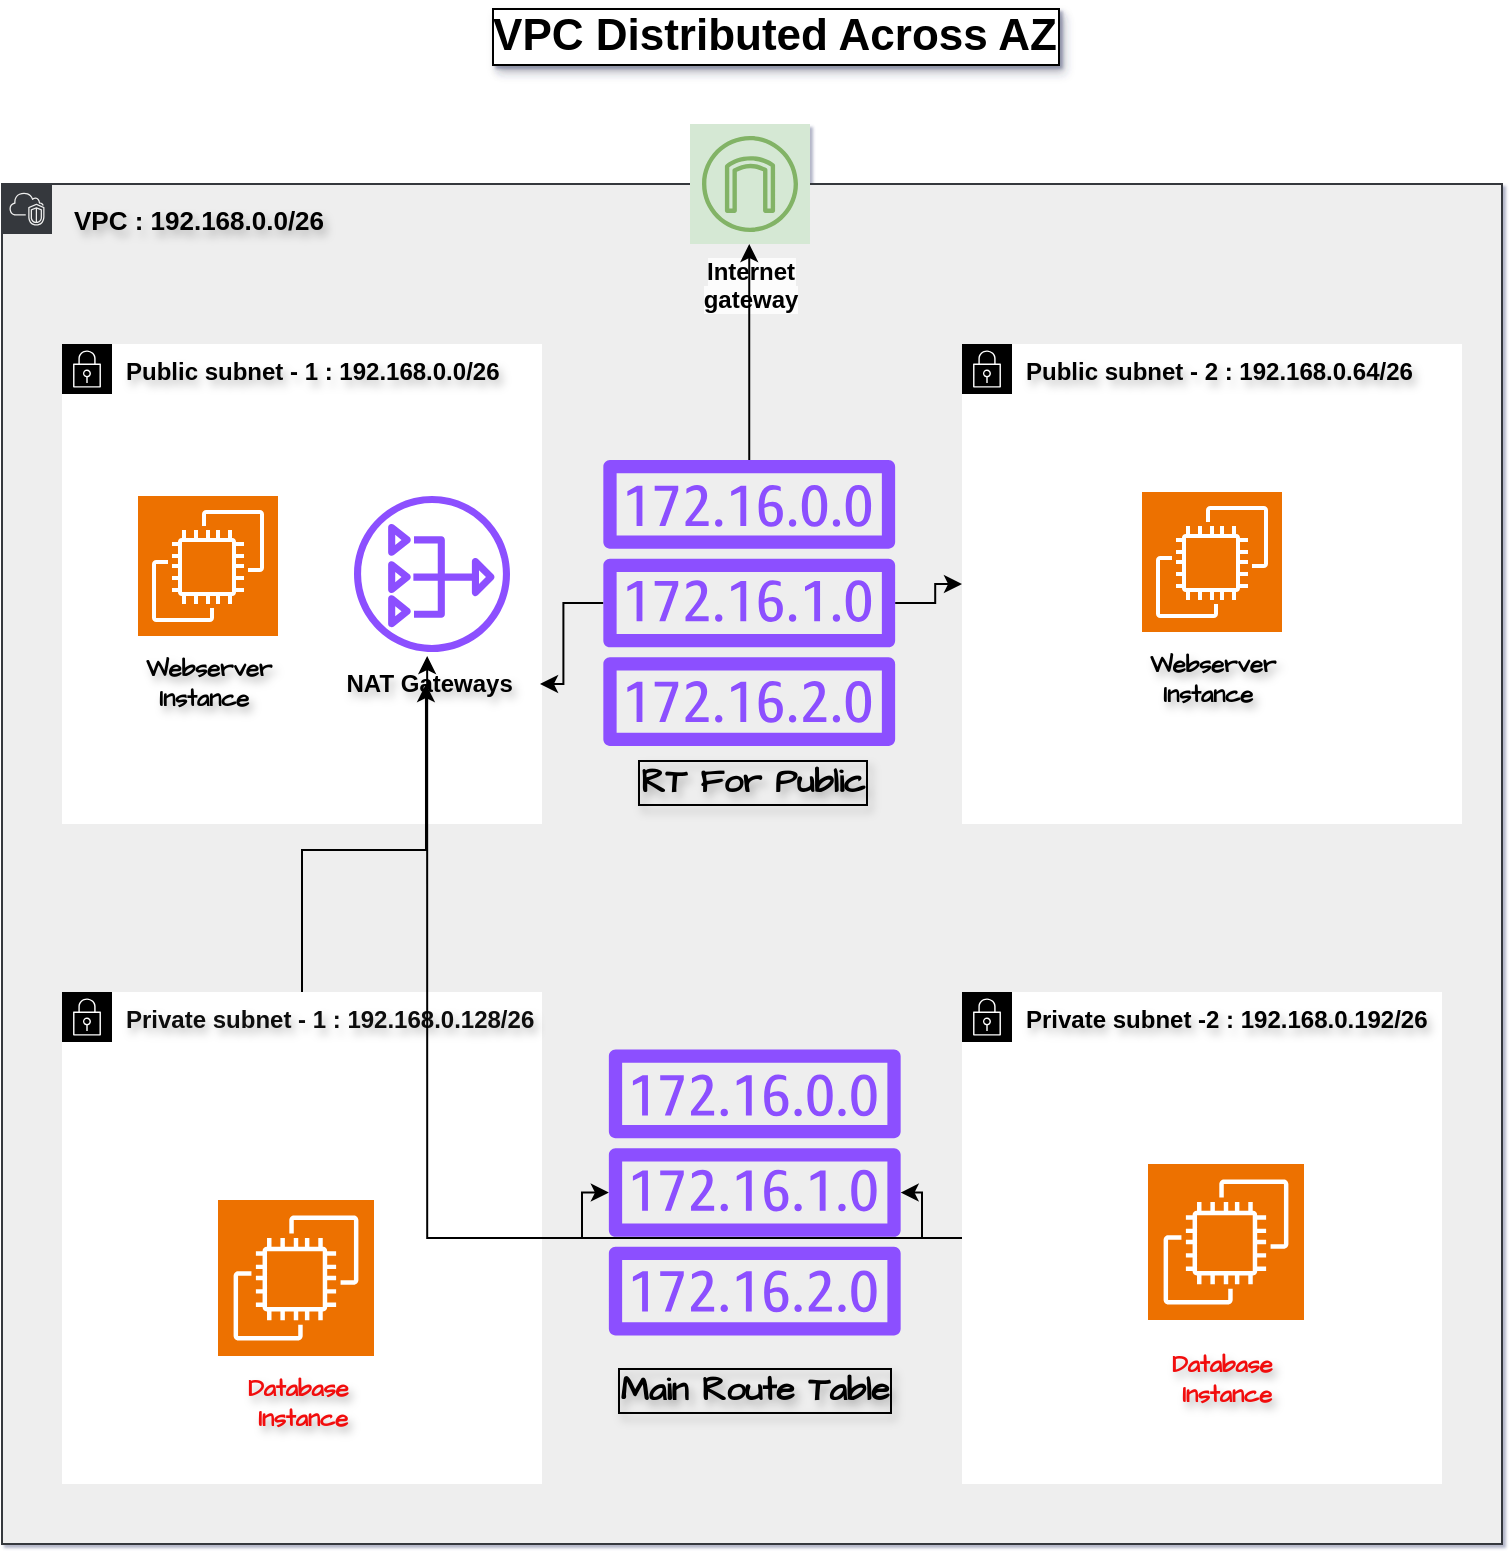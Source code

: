 <mxfile version="24.8.3" pages="2">
  <diagram id="Ht1M8jgEwFfnCIfOTk4-" name="Page-1">
    <mxGraphModel dx="893" dy="934" grid="1" gridSize="12" guides="1" tooltips="1" connect="1" arrows="1" fold="1" page="0" pageScale="1" pageWidth="1169" pageHeight="827" background="#ffffff" math="0" shadow="1">
      <root>
        <mxCell id="0" />
        <mxCell id="1" parent="0" />
        <mxCell id="7uyuWl18CzobCzFsrTEi-2" value="" style="points=[[0,0],[0.25,0],[0.5,0],[0.75,0],[1,0],[1,0.25],[1,0.5],[1,0.75],[1,1],[0.75,1],[0.5,1],[0.25,1],[0,1],[0,0.75],[0,0.5],[0,0.25]];outlineConnect=0;html=1;whiteSpace=wrap;fontSize=12;fontStyle=0;container=1;pointerEvents=0;collapsible=0;recursiveResize=0;shape=mxgraph.aws4.group;grIcon=mxgraph.aws4.group_vpc2;verticalAlign=top;align=left;spacingLeft=30;dashed=0;labelBorderColor=default;textShadow=1;rounded=0;labelBackgroundColor=default;spacingTop=-2;fillColor=#eeeeee;strokeColor=#36393d;" vertex="1" parent="1">
          <mxGeometry x="40" y="50" width="750" height="680" as="geometry" />
        </mxCell>
        <mxCell id="7uyuWl18CzobCzFsrTEi-4" value="&lt;b style=&quot;background-color: rgb(252, 252, 252);&quot;&gt;Internet&lt;br&gt;gateway&lt;/b&gt;" style="outlineConnect=0;strokeColor=#82b366;fillColor=#d5e8d4;dashed=0;verticalLabelPosition=bottom;verticalAlign=top;align=center;html=1;fontSize=12;fontStyle=0;aspect=fixed;shape=mxgraph.aws4.resourceIcon;resIcon=mxgraph.aws4.internet_gateway;rounded=0;" vertex="1" parent="7uyuWl18CzobCzFsrTEi-2">
          <mxGeometry x="344" y="-30" width="60" height="60" as="geometry" />
        </mxCell>
        <mxCell id="7uyuWl18CzobCzFsrTEi-7" value="Public subnet - 1 : 192.168.0.0/26" style="points=[[0,0],[0.25,0],[0.5,0],[0.75,0],[1,0],[1,0.25],[1,0.5],[1,0.75],[1,1],[0.75,1],[0.5,1],[0.25,1],[0,1],[0,0.75],[0,0.5],[0,0.25]];outlineConnect=0;html=1;whiteSpace=wrap;fontSize=12;fontStyle=1;container=1;pointerEvents=0;collapsible=0;recursiveResize=0;shape=mxgraph.aws4.group;grIcon=mxgraph.aws4.group_security_group;grStroke=0;verticalAlign=top;align=left;spacingLeft=30;rounded=0;labelBorderColor=none;labelBackgroundColor=none;textShadow=1;strokeWidth=58;perimeterSpacing=2;dashed=1;" vertex="1" parent="7uyuWl18CzobCzFsrTEi-2">
          <mxGeometry x="30" y="80" width="240" height="240" as="geometry" />
        </mxCell>
        <mxCell id="7uyuWl18CzobCzFsrTEi-18" value="" style="points=[[0,0,0],[0.25,0,0],[0.5,0,0],[0.75,0,0],[1,0,0],[0,1,0],[0.25,1,0],[0.5,1,0],[0.75,1,0],[1,1,0],[0,0.25,0],[0,0.5,0],[0,0.75,0],[1,0.25,0],[1,0.5,0],[1,0.75,0]];outlineConnect=0;fontColor=#232F3E;fillColor=#ED7100;strokeColor=#ffffff;dashed=0;verticalLabelPosition=bottom;verticalAlign=top;align=center;html=1;fontSize=12;fontStyle=0;aspect=fixed;shape=mxgraph.aws4.resourceIcon;resIcon=mxgraph.aws4.ec2;hachureGap=4;fontFamily=Architects Daughter;fontSource=https%3A%2F%2Ffonts.googleapis.com%2Fcss%3Ffamily%3DArchitects%2BDaughter;rounded=0;" vertex="1" parent="7uyuWl18CzobCzFsrTEi-7">
          <mxGeometry x="38" y="76" width="70" height="70" as="geometry" />
        </mxCell>
        <mxCell id="7uyuWl18CzobCzFsrTEi-20" value="Webserver&lt;div&gt;Instance&amp;nbsp;&lt;/div&gt;" style="text;html=1;align=center;verticalAlign=middle;resizable=0;points=[];autosize=1;strokeColor=none;fillColor=none;fontFamily=Architects Daughter;fontSource=https%3A%2F%2Ffonts.googleapis.com%2Fcss%3Ffamily%3DArchitects%2BDaughter;textShadow=1;fontStyle=1;rounded=0;" vertex="1" parent="7uyuWl18CzobCzFsrTEi-7">
          <mxGeometry x="31" y="146" width="84" height="48" as="geometry" />
        </mxCell>
        <mxCell id="7uyuWl18CzobCzFsrTEi-44" value="" style="outlineConnect=0;fontColor=#232F3E;gradientColor=none;fillColor=#8C4FFF;strokeColor=none;dashed=0;verticalLabelPosition=bottom;verticalAlign=top;align=center;html=1;fontSize=12;fontStyle=0;aspect=fixed;pointerEvents=1;shape=mxgraph.aws4.nat_gateway;hachureGap=4;fontFamily=Architects Daughter;fontSource=https%3A%2F%2Ffonts.googleapis.com%2Fcss%3Ffamily%3DArchitects%2BDaughter;rounded=0;" vertex="1" parent="7uyuWl18CzobCzFsrTEi-7">
          <mxGeometry x="146" y="76" width="78" height="78" as="geometry" />
        </mxCell>
        <mxCell id="7uyuWl18CzobCzFsrTEi-11" value="Public subnet - 2 : 192.168.0.64/26" style="points=[[0,0],[0.25,0],[0.5,0],[0.75,0],[1,0],[1,0.25],[1,0.5],[1,0.75],[1,1],[0.75,1],[0.5,1],[0.25,1],[0,1],[0,0.75],[0,0.5],[0,0.25]];outlineConnect=0;fontSize=12;fontStyle=1;container=1;pointerEvents=0;collapsible=0;recursiveResize=0;shape=mxgraph.aws4.group;grIcon=mxgraph.aws4.group_security_group;grStroke=0;verticalAlign=top;align=left;spacingLeft=30;dashed=0;rounded=0;strokeWidth=31;labelBorderColor=none;textShadow=1;labelBackgroundColor=none;" vertex="1" parent="7uyuWl18CzobCzFsrTEi-2">
          <mxGeometry x="480" y="80" width="250" height="240" as="geometry" />
        </mxCell>
        <mxCell id="7uyuWl18CzobCzFsrTEi-22" value="" style="points=[[0,0,0],[0.25,0,0],[0.5,0,0],[0.75,0,0],[1,0,0],[0,1,0],[0.25,1,0],[0.5,1,0],[0.75,1,0],[1,1,0],[0,0.25,0],[0,0.5,0],[0,0.75,0],[1,0.25,0],[1,0.5,0],[1,0.75,0]];outlineConnect=0;fontColor=#232F3E;fillColor=#ED7100;strokeColor=#ffffff;dashed=0;verticalLabelPosition=bottom;verticalAlign=top;align=center;html=1;fontSize=12;fontStyle=0;aspect=fixed;shape=mxgraph.aws4.resourceIcon;resIcon=mxgraph.aws4.ec2;hachureGap=4;fontFamily=Architects Daughter;fontSource=https%3A%2F%2Ffonts.googleapis.com%2Fcss%3Ffamily%3DArchitects%2BDaughter;rounded=0;" vertex="1" parent="7uyuWl18CzobCzFsrTEi-11">
          <mxGeometry x="90" y="74" width="70" height="70" as="geometry" />
        </mxCell>
        <mxCell id="7uyuWl18CzobCzFsrTEi-23" value="Webserver&lt;div&gt;Instance&amp;nbsp;&lt;/div&gt;" style="text;html=1;align=center;verticalAlign=middle;resizable=0;points=[];autosize=1;strokeColor=none;fillColor=none;fontFamily=Architects Daughter;fontSource=https%3A%2F%2Ffonts.googleapis.com%2Fcss%3Ffamily%3DArchitects%2BDaughter;fontStyle=1;labelBackgroundColor=none;labelBorderColor=none;textShadow=1;rounded=0;" vertex="1" parent="7uyuWl18CzobCzFsrTEi-11">
          <mxGeometry x="83" y="144" width="84" height="48" as="geometry" />
        </mxCell>
        <mxCell id="7uyuWl18CzobCzFsrTEi-52" value="" style="edgeStyle=orthogonalEdgeStyle;rounded=0;orthogonalLoop=1;jettySize=auto;html=1;" edge="1" parent="7uyuWl18CzobCzFsrTEi-2" source="7uyuWl18CzobCzFsrTEi-16" target="7uyuWl18CzobCzFsrTEi-32">
          <mxGeometry relative="1" as="geometry" />
        </mxCell>
        <mxCell id="7uyuWl18CzobCzFsrTEi-16" value="&lt;font color=&quot;#0f0f0f&quot;&gt;Private subnet - 1 : 192.168.0.128/26&lt;/font&gt;" style="points=[[0,0],[0.25,0],[0.5,0],[0.75,0],[1,0],[1,0.25],[1,0.5],[1,0.75],[1,1],[0.75,1],[0.5,1],[0.25,1],[0,1],[0,0.75],[0,0.5],[0,0.25]];outlineConnect=0;html=1;whiteSpace=wrap;fontSize=12;fontStyle=1;container=1;pointerEvents=0;collapsible=0;recursiveResize=0;shape=mxgraph.aws4.group;grIcon=mxgraph.aws4.group_security_group;grStroke=0;verticalAlign=top;align=left;spacingLeft=30;dashed=0;rounded=0;labelBorderColor=none;labelBackgroundColor=none;textShadow=1;gradientDirection=north;" vertex="1" parent="7uyuWl18CzobCzFsrTEi-2">
          <mxGeometry x="30" y="404" width="240" height="246" as="geometry" />
        </mxCell>
        <mxCell id="7uyuWl18CzobCzFsrTEi-19" value="" style="points=[[0,0,0],[0.25,0,0],[0.5,0,0],[0.75,0,0],[1,0,0],[0,1,0],[0.25,1,0],[0.5,1,0],[0.75,1,0],[1,1,0],[0,0.25,0],[0,0.5,0],[0,0.75,0],[1,0.25,0],[1,0.5,0],[1,0.75,0]];outlineConnect=0;fontColor=#232F3E;fillColor=#ED7100;strokeColor=#ffffff;dashed=0;verticalLabelPosition=bottom;verticalAlign=top;align=center;html=1;fontSize=12;fontStyle=0;aspect=fixed;shape=mxgraph.aws4.resourceIcon;resIcon=mxgraph.aws4.ec2;hachureGap=4;fontFamily=Architects Daughter;fontSource=https%3A%2F%2Ffonts.googleapis.com%2Fcss%3Ffamily%3DArchitects%2BDaughter;rounded=0;" vertex="1" parent="7uyuWl18CzobCzFsrTEi-16">
          <mxGeometry x="78" y="104" width="78" height="78" as="geometry" />
        </mxCell>
        <mxCell id="7uyuWl18CzobCzFsrTEi-21" value="Database&amp;nbsp;&lt;div&gt;Instance&lt;/div&gt;" style="text;html=1;align=center;verticalAlign=middle;resizable=0;points=[];autosize=1;strokeColor=none;fillColor=none;fontFamily=Architects Daughter;fontSource=https%3A%2F%2Ffonts.googleapis.com%2Fcss%3Ffamily%3DArchitects%2BDaughter;fontStyle=1;textShadow=1;fontColor=#f10e0e;rounded=0;" vertex="1" parent="7uyuWl18CzobCzFsrTEi-16">
          <mxGeometry x="78" y="182" width="84" height="48" as="geometry" />
        </mxCell>
        <mxCell id="7uyuWl18CzobCzFsrTEi-53" value="" style="edgeStyle=orthogonalEdgeStyle;rounded=0;orthogonalLoop=1;jettySize=auto;html=1;" edge="1" parent="7uyuWl18CzobCzFsrTEi-2" source="7uyuWl18CzobCzFsrTEi-17" target="7uyuWl18CzobCzFsrTEi-32">
          <mxGeometry relative="1" as="geometry" />
        </mxCell>
        <mxCell id="7uyuWl18CzobCzFsrTEi-17" value="&lt;span&gt;Private subnet&amp;nbsp;-2 : 192.168.0.192/26&lt;/span&gt;" style="points=[[0,0],[0.25,0],[0.5,0],[0.75,0],[1,0],[1,0.25],[1,0.5],[1,0.75],[1,1],[0.75,1],[0.5,1],[0.25,1],[0,1],[0,0.75],[0,0.5],[0,0.25]];outlineConnect=0;html=1;whiteSpace=wrap;fontSize=12;fontStyle=1;container=1;pointerEvents=0;collapsible=0;recursiveResize=0;shape=mxgraph.aws4.group;grIcon=mxgraph.aws4.group_security_group;grStroke=0;verticalAlign=top;align=left;spacingLeft=30;dashed=0;rounded=0;labelBorderColor=none;labelBackgroundColor=none;textShadow=1;gradientDirection=north;" vertex="1" parent="7uyuWl18CzobCzFsrTEi-2">
          <mxGeometry x="480" y="404" width="240" height="246" as="geometry" />
        </mxCell>
        <mxCell id="7uyuWl18CzobCzFsrTEi-24" value="" style="points=[[0,0,0],[0.25,0,0],[0.5,0,0],[0.75,0,0],[1,0,0],[0,1,0],[0.25,1,0],[0.5,1,0],[0.75,1,0],[1,1,0],[0,0.25,0],[0,0.5,0],[0,0.75,0],[1,0.25,0],[1,0.5,0],[1,0.75,0]];outlineConnect=0;fontColor=#232F3E;fillColor=#ED7100;strokeColor=#ffffff;dashed=0;verticalLabelPosition=bottom;verticalAlign=top;align=center;html=1;fontSize=12;fontStyle=0;aspect=fixed;shape=mxgraph.aws4.resourceIcon;resIcon=mxgraph.aws4.ec2;hachureGap=4;fontFamily=Architects Daughter;fontSource=https%3A%2F%2Ffonts.googleapis.com%2Fcss%3Ffamily%3DArchitects%2BDaughter;rounded=0;" vertex="1" parent="7uyuWl18CzobCzFsrTEi-17">
          <mxGeometry x="93" y="86" width="78" height="78" as="geometry" />
        </mxCell>
        <mxCell id="7uyuWl18CzobCzFsrTEi-25" value="Database&amp;nbsp;&lt;div&gt;Instance&lt;/div&gt;" style="text;html=1;align=center;verticalAlign=middle;resizable=0;points=[];autosize=1;strokeColor=none;fillColor=none;fontFamily=Architects Daughter;fontSource=https%3A%2F%2Ffonts.googleapis.com%2Fcss%3Ffamily%3DArchitects%2BDaughter;fontStyle=1;textShadow=1;fontColor=#f10e0e;rounded=0;" vertex="1" parent="7uyuWl18CzobCzFsrTEi-17">
          <mxGeometry x="90" y="170" width="84" height="48" as="geometry" />
        </mxCell>
        <mxCell id="7uyuWl18CzobCzFsrTEi-42" value="" style="rounded=0;hachureGap=4;orthogonalLoop=1;jettySize=auto;fontFamily=Architects Daughter;fontSource=https%3A%2F%2Ffonts.googleapis.com%2Fcss%3Ffamily%3DArchitects%2BDaughter;labelBackgroundColor=none;fontColor=none;noLabel=1;fontStyle=1;strokeColor=none;edgeStyle=orthogonalEdgeStyle;strokeWidth=9;endArrow=classic;endFill=1;" edge="1" parent="7uyuWl18CzobCzFsrTEi-2" source="7uyuWl18CzobCzFsrTEi-60" target="7uyuWl18CzobCzFsrTEi-20">
          <mxGeometry relative="1" as="geometry">
            <Array as="points" />
          </mxGeometry>
        </mxCell>
        <mxCell id="7uyuWl18CzobCzFsrTEi-67" value="" style="edgeStyle=orthogonalEdgeStyle;rounded=0;orthogonalLoop=1;jettySize=auto;html=1;" edge="1" parent="7uyuWl18CzobCzFsrTEi-2" source="7uyuWl18CzobCzFsrTEi-26" target="7uyuWl18CzobCzFsrTEi-60">
          <mxGeometry relative="1" as="geometry" />
        </mxCell>
        <mxCell id="7uyuWl18CzobCzFsrTEi-70" style="edgeStyle=orthogonalEdgeStyle;rounded=0;orthogonalLoop=1;jettySize=auto;html=1;" edge="1" parent="7uyuWl18CzobCzFsrTEi-2" source="7uyuWl18CzobCzFsrTEi-26" target="7uyuWl18CzobCzFsrTEi-11">
          <mxGeometry relative="1" as="geometry" />
        </mxCell>
        <mxCell id="7uyuWl18CzobCzFsrTEi-73" value="" style="edgeStyle=orthogonalEdgeStyle;rounded=0;orthogonalLoop=1;jettySize=auto;html=1;" edge="1" parent="7uyuWl18CzobCzFsrTEi-2" source="7uyuWl18CzobCzFsrTEi-26" target="7uyuWl18CzobCzFsrTEi-4">
          <mxGeometry relative="1" as="geometry">
            <Array as="points">
              <mxPoint x="374" y="154" />
              <mxPoint x="374" y="154" />
            </Array>
          </mxGeometry>
        </mxCell>
        <mxCell id="7uyuWl18CzobCzFsrTEi-26" value="" style="outlineConnect=0;fontColor=#232F3E;gradientColor=none;fillColor=#8C4FFF;strokeColor=none;dashed=0;verticalLabelPosition=bottom;verticalAlign=top;align=center;html=1;fontSize=12;fontStyle=0;aspect=fixed;pointerEvents=1;shape=mxgraph.aws4.route_table;hachureGap=4;fontFamily=Architects Daughter;fontSource=https%3A%2F%2Ffonts.googleapis.com%2Fcss%3Ffamily%3DArchitects%2BDaughter;rounded=0;" vertex="1" parent="7uyuWl18CzobCzFsrTEi-2">
          <mxGeometry x="300.24" y="138" width="146.76" height="143" as="geometry" />
        </mxCell>
        <mxCell id="7uyuWl18CzobCzFsrTEi-27" value="&lt;span style=&quot;font-size: 17px;&quot;&gt;RT For Public&lt;/span&gt;" style="text;html=1;align=center;verticalAlign=middle;resizable=0;points=[];autosize=1;strokeColor=none;fillColor=none;fontFamily=Architects Daughter;fontSource=https%3A%2F%2Ffonts.googleapis.com%2Fcss%3Ffamily%3DArchitects%2BDaughter;rounded=0;dashed=1;fontStyle=1;textShadow=1;labelBorderColor=default;labelBackgroundColor=none;fontSize=17;" vertex="1" parent="7uyuWl18CzobCzFsrTEi-2">
          <mxGeometry x="303" y="281" width="144" height="36" as="geometry" />
        </mxCell>
        <mxCell id="7uyuWl18CzobCzFsrTEi-32" value="" style="outlineConnect=0;fontColor=#232F3E;gradientColor=none;fillColor=#8C4FFF;strokeColor=none;dashed=0;verticalLabelPosition=bottom;verticalAlign=top;align=center;html=1;fontSize=12;fontStyle=0;aspect=fixed;pointerEvents=1;shape=mxgraph.aws4.route_table;hachureGap=4;fontFamily=Architects Daughter;fontSource=https%3A%2F%2Ffonts.googleapis.com%2Fcss%3Ffamily%3DArchitects%2BDaughter;rounded=0;" vertex="1" parent="7uyuWl18CzobCzFsrTEi-2">
          <mxGeometry x="303" y="432.75" width="146.76" height="143" as="geometry" />
        </mxCell>
        <mxCell id="7uyuWl18CzobCzFsrTEi-33" value="Main Route Table" style="text;html=1;align=center;verticalAlign=middle;resizable=0;points=[];autosize=1;strokeColor=none;fillColor=none;fontFamily=Architects Daughter;fontSource=https%3A%2F%2Ffonts.googleapis.com%2Fcss%3Ffamily%3DArchitects%2BDaughter;rounded=0;dashed=1;fontStyle=1;textShadow=1;labelBorderColor=default;labelBackgroundColor=none;fontSize=17;" vertex="1" parent="7uyuWl18CzobCzFsrTEi-2">
          <mxGeometry x="298.38" y="585.25" width="156" height="36" as="geometry" />
        </mxCell>
        <mxCell id="7uyuWl18CzobCzFsrTEi-61" value="" style="rounded=0;hachureGap=4;orthogonalLoop=1;jettySize=auto;fontFamily=Architects Daughter;fontSource=https%3A%2F%2Ffonts.googleapis.com%2Fcss%3Ffamily%3DArchitects%2BDaughter;labelBackgroundColor=none;fontColor=none;noLabel=1;fontStyle=1;strokeColor=none;edgeStyle=orthogonalEdgeStyle;strokeWidth=9;endArrow=classic;endFill=1;" edge="1" parent="7uyuWl18CzobCzFsrTEi-2" source="7uyuWl18CzobCzFsrTEi-26" target="7uyuWl18CzobCzFsrTEi-60">
          <mxGeometry relative="1" as="geometry">
            <mxPoint x="341" y="288" as="sourcePoint" />
            <mxPoint x="185" y="300" as="targetPoint" />
            <Array as="points">
              <mxPoint x="264" y="288" />
              <mxPoint x="264" y="300" />
            </Array>
          </mxGeometry>
        </mxCell>
        <mxCell id="7uyuWl18CzobCzFsrTEi-60" value="&lt;span&gt;NAT Gateways&amp;nbsp;&lt;/span&gt;" style="text;html=1;align=center;verticalAlign=middle;resizable=0;points=[];autosize=1;strokeColor=none;fillColor=none;textShadow=1;fontStyle=1" vertex="1" parent="7uyuWl18CzobCzFsrTEi-2">
          <mxGeometry x="161" y="238" width="108" height="24" as="geometry" />
        </mxCell>
        <mxCell id="7uyuWl18CzobCzFsrTEi-62" value="VPC : 192.168.0.0/26" style="text;html=1;align=center;verticalAlign=middle;resizable=0;points=[];autosize=1;strokeColor=none;fillColor=none;fontStyle=1;textShadow=1;labelBorderColor=none;fontSize=13;" vertex="1" parent="7uyuWl18CzobCzFsrTEi-2">
          <mxGeometry x="20" width="156" height="36" as="geometry" />
        </mxCell>
        <mxCell id="7uyuWl18CzobCzFsrTEi-65" style="edgeStyle=orthogonalEdgeStyle;rounded=0;orthogonalLoop=1;jettySize=auto;html=1;entryX=0.472;entryY=0.5;entryDx=0;entryDy=0;entryPerimeter=0;" edge="1" parent="7uyuWl18CzobCzFsrTEi-2" source="7uyuWl18CzobCzFsrTEi-16" target="7uyuWl18CzobCzFsrTEi-60">
          <mxGeometry relative="1" as="geometry" />
        </mxCell>
        <mxCell id="7uyuWl18CzobCzFsrTEi-66" style="edgeStyle=orthogonalEdgeStyle;rounded=0;orthogonalLoop=1;jettySize=auto;html=1;entryX=0.469;entryY=1.026;entryDx=0;entryDy=0;entryPerimeter=0;" edge="1" parent="7uyuWl18CzobCzFsrTEi-2" source="7uyuWl18CzobCzFsrTEi-17" target="7uyuWl18CzobCzFsrTEi-44">
          <mxGeometry relative="1" as="geometry" />
        </mxCell>
        <mxCell id="7uyuWl18CzobCzFsrTEi-76" value="&lt;span&gt;&lt;font style=&quot;font-size: 22px;&quot;&gt;VPC Distributed Across AZ&lt;/font&gt;&lt;/span&gt;" style="text;html=1;align=center;verticalAlign=middle;resizable=0;points=[];autosize=1;labelBackgroundColor=default;labelBorderColor=default;textShadow=1;fontStyle=1;rounded=0;glass=0;shadow=0;" vertex="1" parent="1">
          <mxGeometry x="282" y="-42" width="288" height="36" as="geometry" />
        </mxCell>
      </root>
    </mxGraphModel>
  </diagram>
  <diagram id="cDwt8dhS35wnPMOoWGCe" name="Page-2">
    <mxGraphModel dx="2184" dy="963" grid="1" gridSize="12" guides="1" tooltips="1" connect="1" arrows="1" fold="1" page="0" pageScale="1" pageWidth="1169" pageHeight="827" math="0" shadow="0">
      <root>
        <mxCell id="0" />
        <mxCell id="1" parent="0" />
        <mxCell id="gg58c_q4Y5pt4XW85AlR-2" value="&lt;div style=&quot;font-size: 14px;&quot;&gt;&lt;b style=&quot;&quot;&gt;&lt;font style=&quot;font-size: 14px;&quot;&gt;ap-south-1a ( Mumbai )&lt;/font&gt;&lt;/b&gt;&lt;/div&gt;&lt;div style=&quot;font-size: 14px;&quot;&gt;&lt;br&gt;&lt;/div&gt;" style="points=[[0,0],[0.25,0],[0.5,0],[0.75,0],[1,0],[1,0.25],[1,0.5],[1,0.75],[1,1],[0.75,1],[0.5,1],[0.25,1],[0,1],[0,0.75],[0,0.5],[0,0.25]];outlineConnect=0;gradientColor=none;html=1;whiteSpace=wrap;fontSize=12;fontStyle=0;container=1;pointerEvents=0;collapsible=0;recursiveResize=0;shape=mxgraph.aws4.group;grIcon=mxgraph.aws4.group_region;strokeColor=#00A4A6;fillColor=none;verticalAlign=top;align=left;spacingLeft=30;fontColor=#147EBA;dashed=1;fontFamily=Verdana;" vertex="1" parent="1">
          <mxGeometry x="-288" y="-36" width="780" height="504" as="geometry" />
        </mxCell>
        <mxCell id="gg58c_q4Y5pt4XW85AlR-3" value="A-VPC : 192.168.0.0/24" style="points=[[0,0],[0.25,0],[0.5,0],[0.75,0],[1,0],[1,0.25],[1,0.5],[1,0.75],[1,1],[0.75,1],[0.5,1],[0.25,1],[0,1],[0,0.75],[0,0.5],[0,0.25]];outlineConnect=0;gradientColor=none;html=1;whiteSpace=wrap;fontSize=12;fontStyle=0;container=1;pointerEvents=0;collapsible=0;recursiveResize=0;shape=mxgraph.aws4.group;grIcon=mxgraph.aws4.group_vpc2;strokeColor=#8C4FFF;fillColor=none;verticalAlign=top;align=left;spacingLeft=30;fontColor=#0f1010;dashed=0;" vertex="1" parent="gg58c_q4Y5pt4XW85AlR-2">
          <mxGeometry x="60" y="48" width="288" height="204" as="geometry" />
        </mxCell>
        <mxCell id="gg58c_q4Y5pt4XW85AlR-8" value="A-Subnet&amp;nbsp;" style="points=[[0,0],[0.25,0],[0.5,0],[0.75,0],[1,0],[1,0.25],[1,0.5],[1,0.75],[1,1],[0.75,1],[0.5,1],[0.25,1],[0,1],[0,0.75],[0,0.5],[0,0.25]];outlineConnect=0;gradientColor=none;html=1;whiteSpace=wrap;fontSize=12;fontStyle=0;container=1;pointerEvents=0;collapsible=0;recursiveResize=0;shape=mxgraph.aws4.group;grIcon=mxgraph.aws4.group_security_group;grStroke=0;strokeColor=#00A4A6;fillColor=#E6F6F7;verticalAlign=top;align=left;spacingLeft=30;fontColor=#147EBA;dashed=0;" vertex="1" parent="gg58c_q4Y5pt4XW85AlR-3">
          <mxGeometry x="30" y="36" width="228" height="156" as="geometry" />
        </mxCell>
        <mxCell id="gg58c_q4Y5pt4XW85AlR-12" value="" style="sketch=0;points=[[0,0,0],[0.25,0,0],[0.5,0,0],[0.75,0,0],[1,0,0],[0,1,0],[0.25,1,0],[0.5,1,0],[0.75,1,0],[1,1,0],[0,0.25,0],[0,0.5,0],[0,0.75,0],[1,0.25,0],[1,0.5,0],[1,0.75,0]];outlineConnect=0;fontColor=#232F3E;fillColor=#ED7100;strokeColor=#ffffff;dashed=0;verticalLabelPosition=bottom;verticalAlign=top;align=center;html=1;fontSize=12;fontStyle=0;aspect=fixed;shape=mxgraph.aws4.resourceIcon;resIcon=mxgraph.aws4.ec2;" vertex="1" parent="gg58c_q4Y5pt4XW85AlR-8">
          <mxGeometry x="42" y="48" width="78" height="78" as="geometry" />
        </mxCell>
        <mxCell id="gg58c_q4Y5pt4XW85AlR-16" value="A-Instance" style="text;html=1;align=center;verticalAlign=middle;resizable=0;points=[];autosize=1;strokeColor=none;fillColor=none;" vertex="1" parent="gg58c_q4Y5pt4XW85AlR-8">
          <mxGeometry x="126" y="84" width="84" height="24" as="geometry" />
        </mxCell>
        <mxCell id="gg58c_q4Y5pt4XW85AlR-6" value="B-VPC : 192.168.1.0/24" style="points=[[0,0],[0.25,0],[0.5,0],[0.75,0],[1,0],[1,0.25],[1,0.5],[1,0.75],[1,1],[0.75,1],[0.5,1],[0.25,1],[0,1],[0,0.75],[0,0.5],[0,0.25]];outlineConnect=0;gradientColor=none;html=1;whiteSpace=wrap;fontSize=12;fontStyle=0;container=1;pointerEvents=0;collapsible=0;recursiveResize=0;shape=mxgraph.aws4.group;grIcon=mxgraph.aws4.group_vpc2;strokeColor=#8C4FFF;fillColor=none;verticalAlign=top;align=left;spacingLeft=30;fontColor=#050506;dashed=0;" vertex="1" parent="gg58c_q4Y5pt4XW85AlR-2">
          <mxGeometry x="432" y="48" width="288" height="204" as="geometry" />
        </mxCell>
        <mxCell id="gg58c_q4Y5pt4XW85AlR-10" value="B-Subnet" style="points=[[0,0],[0.25,0],[0.5,0],[0.75,0],[1,0],[1,0.25],[1,0.5],[1,0.75],[1,1],[0.75,1],[0.5,1],[0.25,1],[0,1],[0,0.75],[0,0.5],[0,0.25]];outlineConnect=0;gradientColor=none;html=1;whiteSpace=wrap;fontSize=12;fontStyle=0;container=1;pointerEvents=0;collapsible=0;recursiveResize=0;shape=mxgraph.aws4.group;grIcon=mxgraph.aws4.group_security_group;grStroke=0;strokeColor=#00A4A6;fillColor=#E6F6F7;verticalAlign=top;align=left;spacingLeft=30;fontColor=#147EBA;dashed=0;" vertex="1" parent="gg58c_q4Y5pt4XW85AlR-6">
          <mxGeometry x="30" y="36" width="228" height="156" as="geometry" />
        </mxCell>
        <mxCell id="gg58c_q4Y5pt4XW85AlR-15" value="" style="sketch=0;points=[[0,0,0],[0.25,0,0],[0.5,0,0],[0.75,0,0],[1,0,0],[0,1,0],[0.25,1,0],[0.5,1,0],[0.75,1,0],[1,1,0],[0,0.25,0],[0,0.5,0],[0,0.75,0],[1,0.25,0],[1,0.5,0],[1,0.75,0]];outlineConnect=0;fontColor=#232F3E;fillColor=#ED7100;strokeColor=#ffffff;dashed=0;verticalLabelPosition=bottom;verticalAlign=top;align=center;html=1;fontSize=12;fontStyle=0;aspect=fixed;shape=mxgraph.aws4.resourceIcon;resIcon=mxgraph.aws4.ec2;" vertex="1" parent="gg58c_q4Y5pt4XW85AlR-10">
          <mxGeometry x="42" y="48" width="78" height="78" as="geometry" />
        </mxCell>
        <mxCell id="gg58c_q4Y5pt4XW85AlR-18" value="B-Instance" style="text;html=1;align=center;verticalAlign=middle;resizable=0;points=[];autosize=1;strokeColor=none;fillColor=none;" vertex="1" parent="gg58c_q4Y5pt4XW85AlR-10">
          <mxGeometry x="120" y="84" width="84" height="24" as="geometry" />
        </mxCell>
        <mxCell id="gg58c_q4Y5pt4XW85AlR-5" value="C-VPC : 192.168.2.0/24" style="points=[[0,0],[0.25,0],[0.5,0],[0.75,0],[1,0],[1,0.25],[1,0.5],[1,0.75],[1,1],[0.75,1],[0.5,1],[0.25,1],[0,1],[0,0.75],[0,0.5],[0,0.25]];outlineConnect=0;gradientColor=none;html=1;whiteSpace=wrap;fontSize=12;fontStyle=0;container=1;pointerEvents=0;collapsible=0;recursiveResize=0;shape=mxgraph.aws4.group;grIcon=mxgraph.aws4.group_vpc2;strokeColor=#8C4FFF;fillColor=none;verticalAlign=top;align=left;spacingLeft=30;fontColor=#050505;dashed=0;" vertex="1" parent="gg58c_q4Y5pt4XW85AlR-2">
          <mxGeometry x="60" y="276" width="288" height="216" as="geometry" />
        </mxCell>
        <mxCell id="gg58c_q4Y5pt4XW85AlR-11" value="C-Subnet" style="points=[[0,0],[0.25,0],[0.5,0],[0.75,0],[1,0],[1,0.25],[1,0.5],[1,0.75],[1,1],[0.75,1],[0.5,1],[0.25,1],[0,1],[0,0.75],[0,0.5],[0,0.25]];outlineConnect=0;gradientColor=none;html=1;whiteSpace=wrap;fontSize=12;fontStyle=0;container=1;pointerEvents=0;collapsible=0;recursiveResize=0;shape=mxgraph.aws4.group;grIcon=mxgraph.aws4.group_security_group;grStroke=0;strokeColor=#00A4A6;fillColor=#E6F6F7;verticalAlign=top;align=left;spacingLeft=30;fontColor=#147EBA;dashed=0;" vertex="1" parent="gg58c_q4Y5pt4XW85AlR-5">
          <mxGeometry x="30" y="30" width="228" height="156" as="geometry" />
        </mxCell>
        <mxCell id="gg58c_q4Y5pt4XW85AlR-14" value="" style="sketch=0;points=[[0,0,0],[0.25,0,0],[0.5,0,0],[0.75,0,0],[1,0,0],[0,1,0],[0.25,1,0],[0.5,1,0],[0.75,1,0],[1,1,0],[0,0.25,0],[0,0.5,0],[0,0.75,0],[1,0.25,0],[1,0.5,0],[1,0.75,0]];outlineConnect=0;fontColor=#232F3E;fillColor=#ED7100;strokeColor=#ffffff;dashed=0;verticalLabelPosition=bottom;verticalAlign=top;align=center;html=1;fontSize=12;fontStyle=0;aspect=fixed;shape=mxgraph.aws4.resourceIcon;resIcon=mxgraph.aws4.ec2;" vertex="1" parent="gg58c_q4Y5pt4XW85AlR-11">
          <mxGeometry x="42" y="51" width="78" height="78" as="geometry" />
        </mxCell>
        <mxCell id="gg58c_q4Y5pt4XW85AlR-19" value="C-Instance" style="text;html=1;align=center;verticalAlign=middle;resizable=0;points=[];autosize=1;strokeColor=none;fillColor=none;" vertex="1" parent="gg58c_q4Y5pt4XW85AlR-11">
          <mxGeometry x="120" y="78" width="84" height="24" as="geometry" />
        </mxCell>
        <mxCell id="gg58c_q4Y5pt4XW85AlR-4" value="D-VPC : 192.168.3.0/24" style="points=[[0,0],[0.25,0],[0.5,0],[0.75,0],[1,0],[1,0.25],[1,0.5],[1,0.75],[1,1],[0.75,1],[0.5,1],[0.25,1],[0,1],[0,0.75],[0,0.5],[0,0.25]];outlineConnect=0;gradientColor=none;html=1;whiteSpace=wrap;fontSize=12;fontStyle=0;container=1;pointerEvents=0;collapsible=0;recursiveResize=0;shape=mxgraph.aws4.group;grIcon=mxgraph.aws4.group_vpc2;strokeColor=#8C4FFF;fillColor=none;verticalAlign=top;align=left;spacingLeft=30;fontColor=#141414;dashed=0;" vertex="1" parent="gg58c_q4Y5pt4XW85AlR-2">
          <mxGeometry x="432" y="276" width="288" height="216" as="geometry" />
        </mxCell>
        <mxCell id="gg58c_q4Y5pt4XW85AlR-9" value="D-Subnet" style="points=[[0,0],[0.25,0],[0.5,0],[0.75,0],[1,0],[1,0.25],[1,0.5],[1,0.75],[1,1],[0.75,1],[0.5,1],[0.25,1],[0,1],[0,0.75],[0,0.5],[0,0.25]];outlineConnect=0;gradientColor=none;html=1;whiteSpace=wrap;fontSize=12;fontStyle=0;container=1;pointerEvents=0;collapsible=0;recursiveResize=0;shape=mxgraph.aws4.group;grIcon=mxgraph.aws4.group_security_group;grStroke=0;strokeColor=#00A4A6;fillColor=#E6F6F7;verticalAlign=top;align=left;spacingLeft=30;fontColor=#147EBA;dashed=0;" vertex="1" parent="gg58c_q4Y5pt4XW85AlR-4">
          <mxGeometry x="30" y="30" width="228" height="156" as="geometry" />
        </mxCell>
        <mxCell id="gg58c_q4Y5pt4XW85AlR-13" value="" style="sketch=0;points=[[0,0,0],[0.25,0,0],[0.5,0,0],[0.75,0,0],[1,0,0],[0,1,0],[0.25,1,0],[0.5,1,0],[0.75,1,0],[1,1,0],[0,0.25,0],[0,0.5,0],[0,0.75,0],[1,0.25,0],[1,0.5,0],[1,0.75,0]];outlineConnect=0;fontColor=#232F3E;fillColor=#ED7100;strokeColor=#ffffff;dashed=0;verticalLabelPosition=bottom;verticalAlign=top;align=center;html=1;fontSize=12;fontStyle=0;aspect=fixed;shape=mxgraph.aws4.resourceIcon;resIcon=mxgraph.aws4.ec2;" vertex="1" parent="gg58c_q4Y5pt4XW85AlR-9">
          <mxGeometry x="42" y="54" width="78" height="78" as="geometry" />
        </mxCell>
        <mxCell id="gg58c_q4Y5pt4XW85AlR-17" value="D-Instance" style="text;html=1;align=center;verticalAlign=middle;resizable=0;points=[];autosize=1;strokeColor=none;fillColor=none;" vertex="1" parent="gg58c_q4Y5pt4XW85AlR-9">
          <mxGeometry x="120" y="81" width="84" height="24" as="geometry" />
        </mxCell>
        <mxCell id="gg58c_q4Y5pt4XW85AlR-7" value="" style="sketch=0;points=[[0,0,0],[0.25,0,0],[0.5,0,0],[0.75,0,0],[1,0,0],[0,1,0],[0.25,1,0],[0.5,1,0],[0.75,1,0],[1,1,0],[0,0.25,0],[0,0.5,0],[0,0.75,0],[1,0.25,0],[1,0.5,0],[1,0.75,0]];outlineConnect=0;fontColor=#232F3E;fillColor=#8C4FFF;strokeColor=#ffffff;dashed=0;verticalLabelPosition=bottom;verticalAlign=top;align=center;html=1;fontSize=12;fontStyle=0;aspect=fixed;shape=mxgraph.aws4.resourceIcon;resIcon=mxgraph.aws4.transit_gateway;" vertex="1" parent="gg58c_q4Y5pt4XW85AlR-2">
          <mxGeometry x="348" y="222" width="84" height="84" as="geometry" />
        </mxCell>
        <mxCell id="gg58c_q4Y5pt4XW85AlR-27" value="" style="edgeStyle=orthogonalEdgeStyle;rounded=0;orthogonalLoop=1;jettySize=auto;html=1;" edge="1" parent="gg58c_q4Y5pt4XW85AlR-2" source="gg58c_q4Y5pt4XW85AlR-24" target="gg58c_q4Y5pt4XW85AlR-8">
          <mxGeometry relative="1" as="geometry" />
        </mxCell>
        <mxCell id="gg58c_q4Y5pt4XW85AlR-24" value="" style="sketch=0;outlineConnect=0;fontColor=#232F3E;gradientColor=none;fillColor=#8C4FFF;strokeColor=none;dashed=0;verticalLabelPosition=bottom;verticalAlign=top;align=center;html=1;fontSize=12;fontStyle=0;aspect=fixed;pointerEvents=1;shape=mxgraph.aws4.endpoints;" vertex="1" parent="gg58c_q4Y5pt4XW85AlR-2">
          <mxGeometry y="144" width="60" height="60" as="geometry" />
        </mxCell>
        <mxCell id="gg58c_q4Y5pt4XW85AlR-25" style="edgeStyle=orthogonalEdgeStyle;rounded=0;orthogonalLoop=1;jettySize=auto;html=1;" edge="1" parent="gg58c_q4Y5pt4XW85AlR-2">
          <mxGeometry relative="1" as="geometry">
            <mxPoint x="-144.0" y="288" as="sourcePoint" />
            <mxPoint x="12.86" y="204" as="targetPoint" />
            <Array as="points">
              <mxPoint x="12.86" y="288" />
            </Array>
          </mxGeometry>
        </mxCell>
        <mxCell id="gg58c_q4Y5pt4XW85AlR-20" value="" style="points=[[0.13,0.02,0],[0.5,0,0],[0.87,0.02,0],[0.885,0.4,0],[0.985,0.985,0],[0.5,1,0],[0.015,0.985,0],[0.115,0.4,0]];verticalLabelPosition=bottom;sketch=0;html=1;verticalAlign=top;aspect=fixed;align=center;pointerEvents=1;shape=mxgraph.cisco19.laptop;fillColor=#005073;strokeColor=none;" vertex="1" parent="1">
          <mxGeometry x="-480" y="204" width="137.14" height="96" as="geometry" />
        </mxCell>
        <mxCell id="gg58c_q4Y5pt4XW85AlR-28" value="&lt;span&gt;&lt;font style=&quot;font-size: 20px;&quot;&gt;Laptop&amp;nbsp;&lt;/font&gt;&lt;/span&gt;" style="text;html=1;align=center;verticalAlign=middle;resizable=0;points=[];autosize=1;strokeColor=none;fillColor=none;fontStyle=1;textShadow=1;labelBorderColor=none;labelBackgroundColor=none;fontFamily=Comic Sans MS;" vertex="1" parent="1">
          <mxGeometry x="-459.43" y="300" width="96" height="36" as="geometry" />
        </mxCell>
        <mxCell id="gg58c_q4Y5pt4XW85AlR-29" value="&lt;span style=&quot;font-size: 27px;&quot;&gt;&lt;font style=&quot;font-size: 27px;&quot;&gt;AWS Transit Gateway Practical&amp;nbsp;&lt;/font&gt;&lt;/span&gt;" style="text;html=1;align=center;verticalAlign=middle;resizable=0;points=[];autosize=1;strokeColor=none;fillColor=none;fontStyle=1;textShadow=1;fontFamily=Comic Sans MS;fontSize=27;" vertex="1" parent="1">
          <mxGeometry x="-150" y="-138" width="432" height="48" as="geometry" />
        </mxCell>
      </root>
    </mxGraphModel>
  </diagram>
</mxfile>
